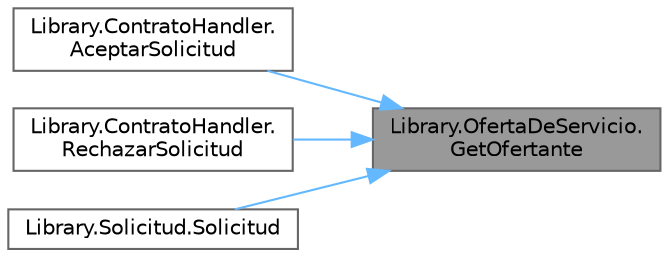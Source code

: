 digraph "Library.OfertaDeServicio.GetOfertante"
{
 // INTERACTIVE_SVG=YES
 // LATEX_PDF_SIZE
  bgcolor="transparent";
  edge [fontname=Helvetica,fontsize=10,labelfontname=Helvetica,labelfontsize=10];
  node [fontname=Helvetica,fontsize=10,shape=box,height=0.2,width=0.4];
  rankdir="RL";
  Node1 [label="Library.OfertaDeServicio.\lGetOfertante",height=0.2,width=0.4,color="gray40", fillcolor="grey60", style="filled", fontcolor="black",tooltip="Método para obtener NickName de Ofertante."];
  Node1 -> Node2 [dir="back",color="steelblue1",style="solid"];
  Node2 [label="Library.ContratoHandler.\lAceptarSolicitud",height=0.2,width=0.4,color="grey40", fillcolor="white", style="filled",URL="$classLibrary_1_1ContratoHandler.html#a9da1c5ea2f4b9eb3ebe351fa0dac67d5",tooltip="Método para aceptar una solicitud."];
  Node1 -> Node3 [dir="back",color="steelblue1",style="solid"];
  Node3 [label="Library.ContratoHandler.\lRechazarSolicitud",height=0.2,width=0.4,color="grey40", fillcolor="white", style="filled",URL="$classLibrary_1_1ContratoHandler.html#ad07b990d40d49dc3a2fba8e63289e465",tooltip="Método para rechazar una solicitud."];
  Node1 -> Node4 [dir="back",color="steelblue1",style="solid"];
  Node4 [label="Library.Solicitud.Solicitud",height=0.2,width=0.4,color="grey40", fillcolor="white", style="filled",URL="$classLibrary_1_1Solicitud.html#a291a5870fcc93cd8aec3af84833956f1",tooltip="Constructor de la clase Solicitud."];
}
